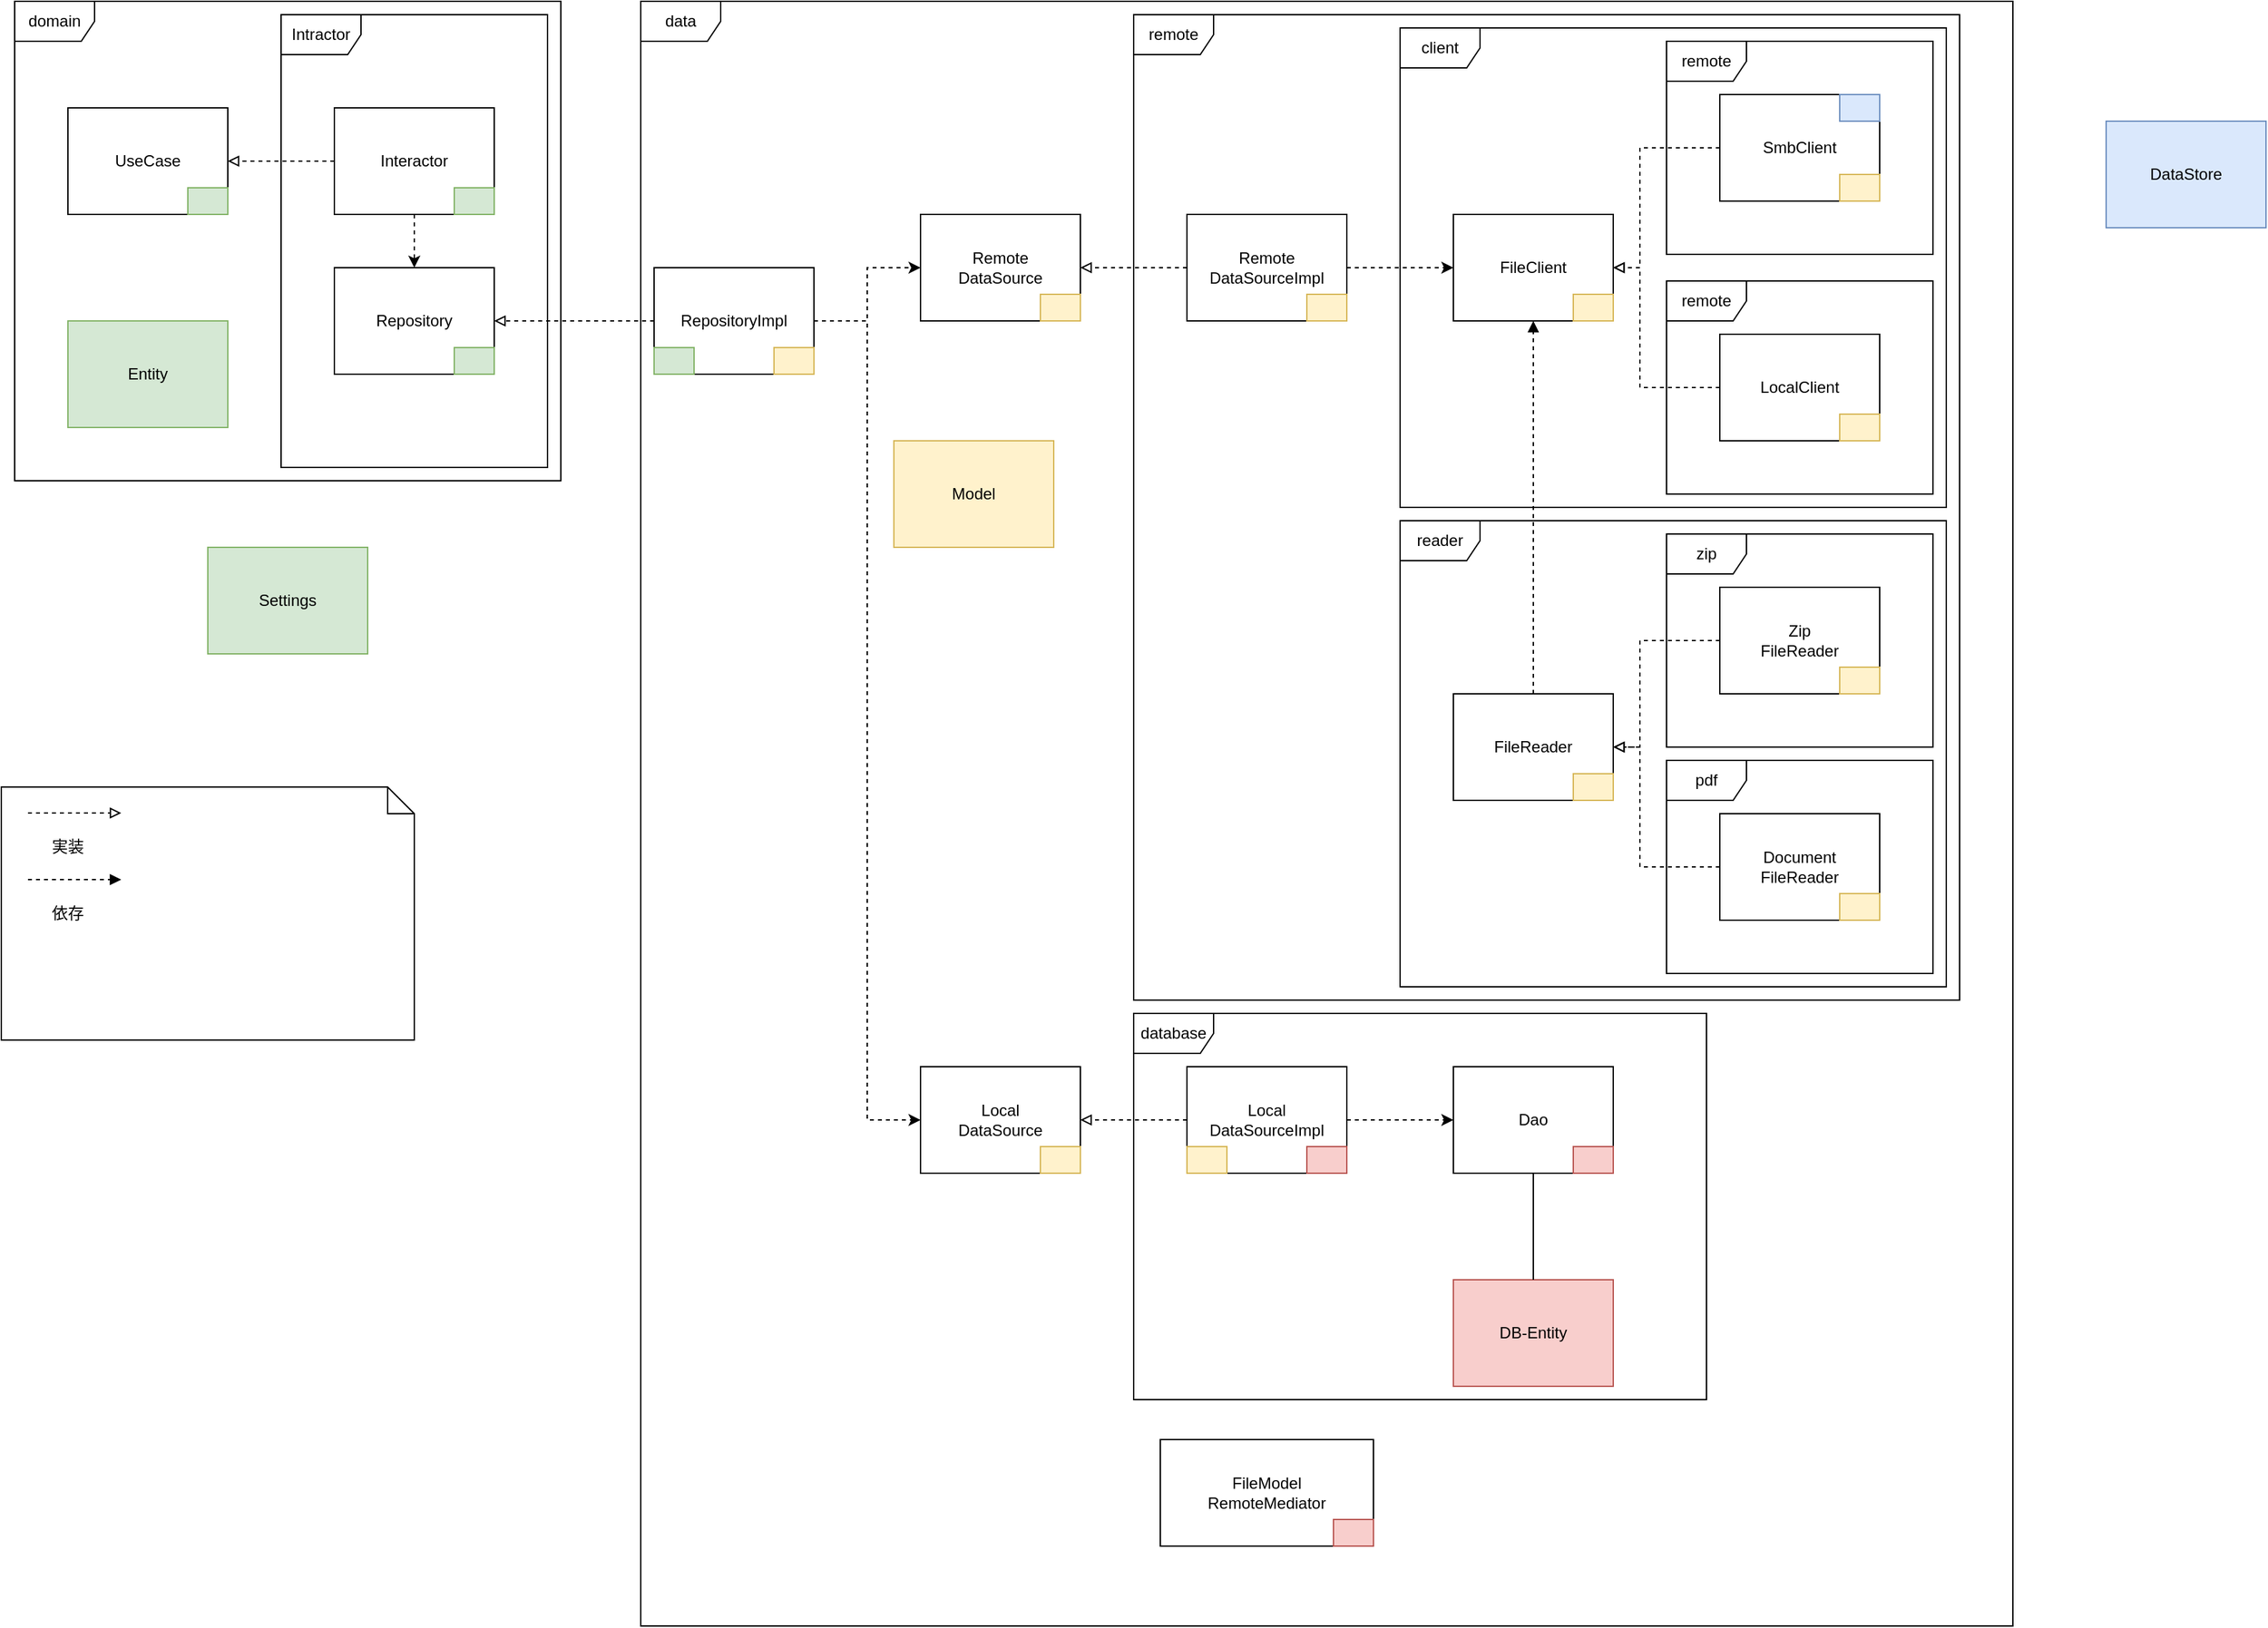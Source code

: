 <mxfile version="20.2.3" type="device"><diagram id="vZDj8eIEbciN1BKe1KfX" name="ページ1"><mxGraphModel dx="1662" dy="865" grid="1" gridSize="10" guides="1" tooltips="1" connect="1" arrows="1" fold="1" page="1" pageScale="1" pageWidth="1169" pageHeight="827" math="0" shadow="0"><root><mxCell id="0"/><mxCell id="1" parent="0"/><mxCell id="O8FG5qYLEpIlAXNOrkcD-9" value="data" style="shape=umlFrame;whiteSpace=wrap;html=1;" parent="1" vertex="1"><mxGeometry x="510" y="40" width="1030" height="1220" as="geometry"/></mxCell><mxCell id="O8FG5qYLEpIlAXNOrkcD-17" value="remote" style="shape=umlFrame;whiteSpace=wrap;html=1;" parent="1" vertex="1"><mxGeometry x="880" y="50" width="620" height="740" as="geometry"/></mxCell><mxCell id="O8FG5qYLEpIlAXNOrkcD-51" value="client" style="shape=umlFrame;whiteSpace=wrap;html=1;" parent="1" vertex="1"><mxGeometry x="1080" y="60" width="410" height="360" as="geometry"/></mxCell><mxCell id="O8FG5qYLEpIlAXNOrkcD-56" value="remote" style="shape=umlFrame;whiteSpace=wrap;html=1;" parent="1" vertex="1"><mxGeometry x="1280" y="70" width="200" height="160" as="geometry"/></mxCell><mxCell id="O8FG5qYLEpIlAXNOrkcD-57" value="remote" style="shape=umlFrame;whiteSpace=wrap;html=1;" parent="1" vertex="1"><mxGeometry x="1280" y="250" width="200" height="160" as="geometry"/></mxCell><mxCell id="O8FG5qYLEpIlAXNOrkcD-52" value="reader" style="shape=umlFrame;whiteSpace=wrap;html=1;" parent="1" vertex="1"><mxGeometry x="1080" y="430" width="410" height="350" as="geometry"/></mxCell><mxCell id="O8FG5qYLEpIlAXNOrkcD-2" value="domain" style="shape=umlFrame;whiteSpace=wrap;html=1;" parent="1" vertex="1"><mxGeometry x="40" y="40" width="410" height="360" as="geometry"/></mxCell><mxCell id="O8FG5qYLEpIlAXNOrkcD-3" value="UseCase" style="rounded=0;whiteSpace=wrap;html=1;" parent="1" vertex="1"><mxGeometry x="80" y="120" width="120" height="80" as="geometry"/></mxCell><mxCell id="O8FG5qYLEpIlAXNOrkcD-4" value="Intractor" style="shape=umlFrame;whiteSpace=wrap;html=1;" parent="1" vertex="1"><mxGeometry x="240" y="50" width="200" height="340" as="geometry"/></mxCell><mxCell id="O8FG5qYLEpIlAXNOrkcD-6" style="edgeStyle=orthogonalEdgeStyle;rounded=0;orthogonalLoop=1;jettySize=auto;html=1;endArrow=block;endFill=0;dashed=1;" parent="1" source="O8FG5qYLEpIlAXNOrkcD-5" target="O8FG5qYLEpIlAXNOrkcD-3" edge="1"><mxGeometry relative="1" as="geometry"/></mxCell><mxCell id="O8FG5qYLEpIlAXNOrkcD-8" style="edgeStyle=orthogonalEdgeStyle;rounded=0;orthogonalLoop=1;jettySize=auto;html=1;dashed=1;" parent="1" source="O8FG5qYLEpIlAXNOrkcD-5" target="O8FG5qYLEpIlAXNOrkcD-7" edge="1"><mxGeometry relative="1" as="geometry"/></mxCell><mxCell id="O8FG5qYLEpIlAXNOrkcD-5" value="Interactor" style="rounded=0;whiteSpace=wrap;html=1;" parent="1" vertex="1"><mxGeometry x="280" y="120" width="120" height="80" as="geometry"/></mxCell><mxCell id="O8FG5qYLEpIlAXNOrkcD-7" value="Repository" style="rounded=0;whiteSpace=wrap;html=1;" parent="1" vertex="1"><mxGeometry x="280" y="240" width="120" height="80" as="geometry"/></mxCell><mxCell id="O8FG5qYLEpIlAXNOrkcD-11" style="edgeStyle=orthogonalEdgeStyle;rounded=0;orthogonalLoop=1;jettySize=auto;html=1;dashed=1;entryX=1;entryY=0.5;entryDx=0;entryDy=0;endArrow=block;endFill=0;" parent="1" source="O8FG5qYLEpIlAXNOrkcD-10" target="O8FG5qYLEpIlAXNOrkcD-7" edge="1"><mxGeometry relative="1" as="geometry"><mxPoint x="730" y="350" as="targetPoint"/></mxGeometry></mxCell><mxCell id="O8FG5qYLEpIlAXNOrkcD-10" value="RepositoryImpl" style="rounded=0;whiteSpace=wrap;html=1;" parent="1" vertex="1"><mxGeometry x="520" y="240" width="120" height="80" as="geometry"/></mxCell><mxCell id="O8FG5qYLEpIlAXNOrkcD-12" value="Remote&lt;br&gt;DataSource" style="rounded=0;whiteSpace=wrap;html=1;" parent="1" vertex="1"><mxGeometry x="720" y="200" width="120" height="80" as="geometry"/></mxCell><mxCell id="O8FG5qYLEpIlAXNOrkcD-13" value="Local&lt;br&gt;DataSource" style="rounded=0;whiteSpace=wrap;html=1;" parent="1" vertex="1"><mxGeometry x="720" y="840" width="120" height="80" as="geometry"/></mxCell><mxCell id="O8FG5qYLEpIlAXNOrkcD-14" style="edgeStyle=orthogonalEdgeStyle;rounded=0;orthogonalLoop=1;jettySize=auto;html=1;dashed=1;exitX=1;exitY=0.5;exitDx=0;exitDy=0;" parent="1" source="O8FG5qYLEpIlAXNOrkcD-10" target="O8FG5qYLEpIlAXNOrkcD-12" edge="1"><mxGeometry relative="1" as="geometry"><mxPoint x="570" y="200" as="sourcePoint"/><mxPoint x="570" y="280" as="targetPoint"/><Array as="points"><mxPoint x="680" y="280"/><mxPoint x="680" y="240"/></Array></mxGeometry></mxCell><mxCell id="O8FG5qYLEpIlAXNOrkcD-15" style="edgeStyle=orthogonalEdgeStyle;rounded=0;orthogonalLoop=1;jettySize=auto;html=1;dashed=1;" parent="1" source="O8FG5qYLEpIlAXNOrkcD-10" target="O8FG5qYLEpIlAXNOrkcD-13" edge="1"><mxGeometry relative="1" as="geometry"><mxPoint x="920" y="310" as="sourcePoint"/><mxPoint x="1040" y="220" as="targetPoint"/><Array as="points"><mxPoint x="680" y="280"/><mxPoint x="680" y="880"/></Array></mxGeometry></mxCell><mxCell id="O8FG5qYLEpIlAXNOrkcD-16" value="database" style="shape=umlFrame;whiteSpace=wrap;html=1;" parent="1" vertex="1"><mxGeometry x="880" y="800" width="430" height="290" as="geometry"/></mxCell><mxCell id="O8FG5qYLEpIlAXNOrkcD-18" value="Remote&lt;br&gt;DataSourceImpl" style="rounded=0;whiteSpace=wrap;html=1;" parent="1" vertex="1"><mxGeometry x="920" y="200" width="120" height="80" as="geometry"/></mxCell><mxCell id="O8FG5qYLEpIlAXNOrkcD-19" style="edgeStyle=orthogonalEdgeStyle;rounded=0;orthogonalLoop=1;jettySize=auto;html=1;dashed=1;endArrow=block;endFill=0;" parent="1" source="O8FG5qYLEpIlAXNOrkcD-18" target="O8FG5qYLEpIlAXNOrkcD-12" edge="1"><mxGeometry relative="1" as="geometry"><mxPoint x="630" y="310" as="targetPoint"/><mxPoint x="800" y="310" as="sourcePoint"/></mxGeometry></mxCell><mxCell id="O8FG5qYLEpIlAXNOrkcD-22" value="SmbClient" style="rounded=0;whiteSpace=wrap;html=1;" parent="1" vertex="1"><mxGeometry x="1320" y="110" width="120" height="80" as="geometry"/></mxCell><mxCell id="O8FG5qYLEpIlAXNOrkcD-23" value="LocalClient" style="rounded=0;whiteSpace=wrap;html=1;" parent="1" vertex="1"><mxGeometry x="1320" y="290" width="120" height="80" as="geometry"/></mxCell><mxCell id="O8FG5qYLEpIlAXNOrkcD-25" style="edgeStyle=orthogonalEdgeStyle;rounded=0;orthogonalLoop=1;jettySize=auto;html=1;dashed=1;" parent="1" source="O8FG5qYLEpIlAXNOrkcD-18" target="O8FG5qYLEpIlAXNOrkcD-28" edge="1"><mxGeometry relative="1" as="geometry"><mxPoint x="1360" y="270" as="sourcePoint"/><mxPoint x="1460" y="210" as="targetPoint"/></mxGeometry></mxCell><mxCell id="O8FG5qYLEpIlAXNOrkcD-28" value="FileClient" style="rounded=0;whiteSpace=wrap;html=1;" parent="1" vertex="1"><mxGeometry x="1120" y="200" width="120" height="80" as="geometry"/></mxCell><mxCell id="O8FG5qYLEpIlAXNOrkcD-29" style="edgeStyle=orthogonalEdgeStyle;rounded=0;orthogonalLoop=1;jettySize=auto;html=1;endArrow=block;endFill=0;dashed=1;" parent="1" source="O8FG5qYLEpIlAXNOrkcD-23" target="O8FG5qYLEpIlAXNOrkcD-28" edge="1"><mxGeometry relative="1" as="geometry"><mxPoint x="1100" y="270" as="targetPoint"/><mxPoint x="1240" y="270" as="sourcePoint"/><Array as="points"><mxPoint x="1260" y="330"/><mxPoint x="1260" y="240"/></Array></mxGeometry></mxCell><mxCell id="O8FG5qYLEpIlAXNOrkcD-30" style="edgeStyle=orthogonalEdgeStyle;rounded=0;orthogonalLoop=1;jettySize=auto;html=1;endArrow=block;endFill=0;dashed=1;" parent="1" source="O8FG5qYLEpIlAXNOrkcD-22" target="O8FG5qYLEpIlAXNOrkcD-28" edge="1"><mxGeometry relative="1" as="geometry"><mxPoint x="1540" y="270" as="targetPoint"/><mxPoint x="1640" y="270" as="sourcePoint"/><Array as="points"><mxPoint x="1260" y="150"/><mxPoint x="1260" y="240"/></Array></mxGeometry></mxCell><mxCell id="6y64tXu3wKap0ylWxeqq-19" style="edgeStyle=orthogonalEdgeStyle;rounded=0;orthogonalLoop=1;jettySize=auto;html=1;dashed=1;endArrow=block;endFill=1;" parent="1" source="O8FG5qYLEpIlAXNOrkcD-32" target="O8FG5qYLEpIlAXNOrkcD-28" edge="1"><mxGeometry relative="1" as="geometry"/></mxCell><mxCell id="O8FG5qYLEpIlAXNOrkcD-32" value="FileReader" style="rounded=0;whiteSpace=wrap;html=1;" parent="1" vertex="1"><mxGeometry x="1120" y="560" width="120" height="80" as="geometry"/></mxCell><mxCell id="O8FG5qYLEpIlAXNOrkcD-71" value="FileModel&lt;br&gt;RemoteMediator" style="rounded=0;whiteSpace=wrap;html=1;" parent="1" vertex="1"><mxGeometry x="900" y="1120" width="160" height="80" as="geometry"/></mxCell><mxCell id="O8FG5qYLEpIlAXNOrkcD-74" value="DB-Entity" style="rounded=0;whiteSpace=wrap;html=1;fillColor=#f8cecc;strokeColor=#b85450;" parent="1" vertex="1"><mxGeometry x="1120" y="1000" width="120" height="80" as="geometry"/></mxCell><mxCell id="6y64tXu3wKap0ylWxeqq-1" value="Entity" style="rounded=0;whiteSpace=wrap;html=1;fillColor=#d5e8d4;strokeColor=#82b366;" parent="1" vertex="1"><mxGeometry x="80" y="280" width="120" height="80" as="geometry"/></mxCell><mxCell id="6y64tXu3wKap0ylWxeqq-13" value="" style="group" parent="1" vertex="1" connectable="0"><mxGeometry x="30" y="630" width="310" height="190" as="geometry"/></mxCell><mxCell id="6y64tXu3wKap0ylWxeqq-4" value="" style="shape=note;size=20;whiteSpace=wrap;html=1;" parent="6y64tXu3wKap0ylWxeqq-13" vertex="1"><mxGeometry width="310" height="190" as="geometry"/></mxCell><mxCell id="6y64tXu3wKap0ylWxeqq-9" value="依存" style="text;html=1;strokeColor=none;fillColor=none;align=center;verticalAlign=middle;whiteSpace=wrap;rounded=0;" parent="6y64tXu3wKap0ylWxeqq-13" vertex="1"><mxGeometry x="20" y="80" width="60" height="30" as="geometry"/></mxCell><mxCell id="6y64tXu3wKap0ylWxeqq-10" style="edgeStyle=orthogonalEdgeStyle;rounded=0;orthogonalLoop=1;jettySize=auto;html=1;dashed=1;endArrow=block;endFill=1;" parent="6y64tXu3wKap0ylWxeqq-13" edge="1"><mxGeometry relative="1" as="geometry"><mxPoint x="90" y="69.5" as="targetPoint"/><mxPoint x="20" y="69.5" as="sourcePoint"/></mxGeometry></mxCell><mxCell id="6y64tXu3wKap0ylWxeqq-11" style="edgeStyle=orthogonalEdgeStyle;rounded=0;orthogonalLoop=1;jettySize=auto;html=1;dashed=1;endArrow=block;endFill=0;" parent="6y64tXu3wKap0ylWxeqq-13" edge="1"><mxGeometry relative="1" as="geometry"><mxPoint x="90" y="19.5" as="targetPoint"/><mxPoint x="20" y="19.5" as="sourcePoint"/></mxGeometry></mxCell><mxCell id="6y64tXu3wKap0ylWxeqq-12" value="実装" style="text;html=1;strokeColor=none;fillColor=none;align=center;verticalAlign=middle;whiteSpace=wrap;rounded=0;" parent="6y64tXu3wKap0ylWxeqq-13" vertex="1"><mxGeometry x="20" y="29.5" width="60" height="30" as="geometry"/></mxCell><mxCell id="6y64tXu3wKap0ylWxeqq-28" style="edgeStyle=orthogonalEdgeStyle;rounded=0;orthogonalLoop=1;jettySize=auto;html=1;endArrow=none;endFill=0;" parent="1" source="6y64tXu3wKap0ylWxeqq-15" target="O8FG5qYLEpIlAXNOrkcD-74" edge="1"><mxGeometry relative="1" as="geometry"/></mxCell><mxCell id="6y64tXu3wKap0ylWxeqq-15" value="Dao" style="rounded=0;whiteSpace=wrap;html=1;" parent="1" vertex="1"><mxGeometry x="1120" y="840" width="120" height="80" as="geometry"/></mxCell><mxCell id="6y64tXu3wKap0ylWxeqq-16" value="Local&lt;br&gt;DataSourceImpl" style="rounded=0;whiteSpace=wrap;html=1;" parent="1" vertex="1"><mxGeometry x="920" y="840" width="120" height="80" as="geometry"/></mxCell><mxCell id="6y64tXu3wKap0ylWxeqq-20" value="zip" style="shape=umlFrame;whiteSpace=wrap;html=1;" parent="1" vertex="1"><mxGeometry x="1280" y="440" width="200" height="160" as="geometry"/></mxCell><mxCell id="6y64tXu3wKap0ylWxeqq-24" style="edgeStyle=orthogonalEdgeStyle;rounded=0;orthogonalLoop=1;jettySize=auto;html=1;dashed=1;endArrow=block;endFill=0;" parent="1" source="6y64tXu3wKap0ylWxeqq-21" target="O8FG5qYLEpIlAXNOrkcD-32" edge="1"><mxGeometry relative="1" as="geometry"><Array as="points"><mxPoint x="1260" y="520"/><mxPoint x="1260" y="600"/></Array></mxGeometry></mxCell><mxCell id="6y64tXu3wKap0ylWxeqq-21" value="Zip&lt;br&gt;FileReader" style="rounded=0;whiteSpace=wrap;html=1;" parent="1" vertex="1"><mxGeometry x="1320" y="480" width="120" height="80" as="geometry"/></mxCell><mxCell id="6y64tXu3wKap0ylWxeqq-22" value="pdf" style="shape=umlFrame;whiteSpace=wrap;html=1;" parent="1" vertex="1"><mxGeometry x="1280" y="610" width="200" height="160" as="geometry"/></mxCell><mxCell id="6y64tXu3wKap0ylWxeqq-25" style="edgeStyle=orthogonalEdgeStyle;rounded=0;orthogonalLoop=1;jettySize=auto;html=1;dashed=1;endArrow=block;endFill=0;" parent="1" source="6y64tXu3wKap0ylWxeqq-23" target="O8FG5qYLEpIlAXNOrkcD-32" edge="1"><mxGeometry relative="1" as="geometry"><Array as="points"><mxPoint x="1260" y="690"/><mxPoint x="1260" y="600"/></Array></mxGeometry></mxCell><mxCell id="6y64tXu3wKap0ylWxeqq-23" value="Document&lt;br&gt;FileReader" style="rounded=0;whiteSpace=wrap;html=1;" parent="1" vertex="1"><mxGeometry x="1320" y="650" width="120" height="80" as="geometry"/></mxCell><mxCell id="6y64tXu3wKap0ylWxeqq-26" style="edgeStyle=orthogonalEdgeStyle;rounded=0;orthogonalLoop=1;jettySize=auto;html=1;dashed=1;endArrow=block;endFill=0;" parent="1" source="6y64tXu3wKap0ylWxeqq-16" target="O8FG5qYLEpIlAXNOrkcD-13" edge="1"><mxGeometry relative="1" as="geometry"><mxPoint x="850" y="250" as="targetPoint"/><mxPoint x="930" y="250" as="sourcePoint"/></mxGeometry></mxCell><mxCell id="6y64tXu3wKap0ylWxeqq-27" style="edgeStyle=orthogonalEdgeStyle;rounded=0;orthogonalLoop=1;jettySize=auto;html=1;dashed=1;" parent="1" source="6y64tXu3wKap0ylWxeqq-16" target="6y64tXu3wKap0ylWxeqq-15" edge="1"><mxGeometry relative="1" as="geometry"><mxPoint x="1040" y="879.5" as="sourcePoint"/><mxPoint x="1120" y="879.5" as="targetPoint"/></mxGeometry></mxCell><mxCell id="6y64tXu3wKap0ylWxeqq-29" value="" style="rounded=0;whiteSpace=wrap;html=1;fillColor=#d5e8d4;strokeColor=#82b366;" parent="1" vertex="1"><mxGeometry x="170" y="180" width="30" height="20" as="geometry"/></mxCell><mxCell id="6y64tXu3wKap0ylWxeqq-30" value="" style="rounded=0;whiteSpace=wrap;html=1;fillColor=#d5e8d4;strokeColor=#82b366;" parent="1" vertex="1"><mxGeometry x="370" y="180" width="30" height="20" as="geometry"/></mxCell><mxCell id="6y64tXu3wKap0ylWxeqq-31" value="" style="rounded=0;whiteSpace=wrap;html=1;fillColor=#d5e8d4;strokeColor=#82b366;" parent="1" vertex="1"><mxGeometry x="370" y="300" width="30" height="20" as="geometry"/></mxCell><mxCell id="6y64tXu3wKap0ylWxeqq-32" value="" style="rounded=0;whiteSpace=wrap;html=1;fillColor=#d5e8d4;strokeColor=#82b366;" parent="1" vertex="1"><mxGeometry x="520" y="300" width="30" height="20" as="geometry"/></mxCell><mxCell id="6y64tXu3wKap0ylWxeqq-33" value="Model" style="rounded=0;whiteSpace=wrap;html=1;fillColor=#fff2cc;strokeColor=#d6b656;" parent="1" vertex="1"><mxGeometry x="700" y="370" width="120" height="80" as="geometry"/></mxCell><mxCell id="6y64tXu3wKap0ylWxeqq-35" value="" style="rounded=0;whiteSpace=wrap;html=1;fillColor=#fff2cc;strokeColor=#d6b656;" parent="1" vertex="1"><mxGeometry x="610" y="300" width="30" height="20" as="geometry"/></mxCell><mxCell id="6y64tXu3wKap0ylWxeqq-36" value="" style="rounded=0;whiteSpace=wrap;html=1;fillColor=#fff2cc;strokeColor=#d6b656;" parent="1" vertex="1"><mxGeometry x="810" y="260" width="30" height="20" as="geometry"/></mxCell><mxCell id="6y64tXu3wKap0ylWxeqq-37" value="" style="rounded=0;whiteSpace=wrap;html=1;fillColor=#fff2cc;strokeColor=#d6b656;" parent="1" vertex="1"><mxGeometry x="1010" y="260" width="30" height="20" as="geometry"/></mxCell><mxCell id="6y64tXu3wKap0ylWxeqq-38" value="" style="rounded=0;whiteSpace=wrap;html=1;fillColor=#fff2cc;strokeColor=#d6b656;" parent="1" vertex="1"><mxGeometry x="1210" y="260" width="30" height="20" as="geometry"/></mxCell><mxCell id="6y64tXu3wKap0ylWxeqq-39" value="" style="rounded=0;whiteSpace=wrap;html=1;fillColor=#fff2cc;strokeColor=#d6b656;" parent="1" vertex="1"><mxGeometry x="1410" y="170" width="30" height="20" as="geometry"/></mxCell><mxCell id="6y64tXu3wKap0ylWxeqq-40" value="" style="rounded=0;whiteSpace=wrap;html=1;fillColor=#fff2cc;strokeColor=#d6b656;" parent="1" vertex="1"><mxGeometry x="1410" y="350" width="30" height="20" as="geometry"/></mxCell><mxCell id="6y64tXu3wKap0ylWxeqq-41" value="" style="rounded=0;whiteSpace=wrap;html=1;fillColor=#fff2cc;strokeColor=#d6b656;" parent="1" vertex="1"><mxGeometry x="1410" y="540" width="30" height="20" as="geometry"/></mxCell><mxCell id="6y64tXu3wKap0ylWxeqq-42" value="" style="rounded=0;whiteSpace=wrap;html=1;fillColor=#fff2cc;strokeColor=#d6b656;" parent="1" vertex="1"><mxGeometry x="1410" y="710" width="30" height="20" as="geometry"/></mxCell><mxCell id="6y64tXu3wKap0ylWxeqq-43" value="" style="rounded=0;whiteSpace=wrap;html=1;fillColor=#fff2cc;strokeColor=#d6b656;" parent="1" vertex="1"><mxGeometry x="1210" y="620" width="30" height="20" as="geometry"/></mxCell><mxCell id="6y64tXu3wKap0ylWxeqq-44" value="" style="rounded=0;whiteSpace=wrap;html=1;fillColor=#fff2cc;strokeColor=#d6b656;" parent="1" vertex="1"><mxGeometry x="810" y="900" width="30" height="20" as="geometry"/></mxCell><mxCell id="6y64tXu3wKap0ylWxeqq-45" value="" style="rounded=0;whiteSpace=wrap;html=1;fillColor=#fff2cc;strokeColor=#d6b656;" parent="1" vertex="1"><mxGeometry x="920" y="900" width="30" height="20" as="geometry"/></mxCell><mxCell id="6y64tXu3wKap0ylWxeqq-46" value="" style="rounded=0;whiteSpace=wrap;html=1;fillColor=#f8cecc;strokeColor=#b85450;" parent="1" vertex="1"><mxGeometry x="1010" y="900" width="30" height="20" as="geometry"/></mxCell><mxCell id="6y64tXu3wKap0ylWxeqq-47" value="" style="rounded=0;whiteSpace=wrap;html=1;fillColor=#f8cecc;strokeColor=#b85450;" parent="1" vertex="1"><mxGeometry x="1210" y="900" width="30" height="20" as="geometry"/></mxCell><mxCell id="6y64tXu3wKap0ylWxeqq-48" value="" style="rounded=0;whiteSpace=wrap;html=1;fillColor=#f8cecc;strokeColor=#b85450;" parent="1" vertex="1"><mxGeometry x="1030" y="1180" width="30" height="20" as="geometry"/></mxCell><mxCell id="Eqflxc2KB6VPxhKgkxIk-1" value="DataStore" style="rounded=0;whiteSpace=wrap;html=1;fillColor=#dae8fc;strokeColor=#6c8ebf;" parent="1" vertex="1"><mxGeometry x="1610" y="130" width="120" height="80" as="geometry"/></mxCell><mxCell id="Eqflxc2KB6VPxhKgkxIk-2" value="" style="rounded=0;whiteSpace=wrap;html=1;fillColor=#dae8fc;strokeColor=#6c8ebf;" parent="1" vertex="1"><mxGeometry x="1410" y="110" width="30" height="20" as="geometry"/></mxCell><mxCell id="SMw5CCcF6BhBNA1QAuJh-1" value="Settings" style="rounded=0;whiteSpace=wrap;html=1;fillColor=#d5e8d4;strokeColor=#82b366;" vertex="1" parent="1"><mxGeometry x="185" y="450" width="120" height="80" as="geometry"/></mxCell></root></mxGraphModel></diagram></mxfile>